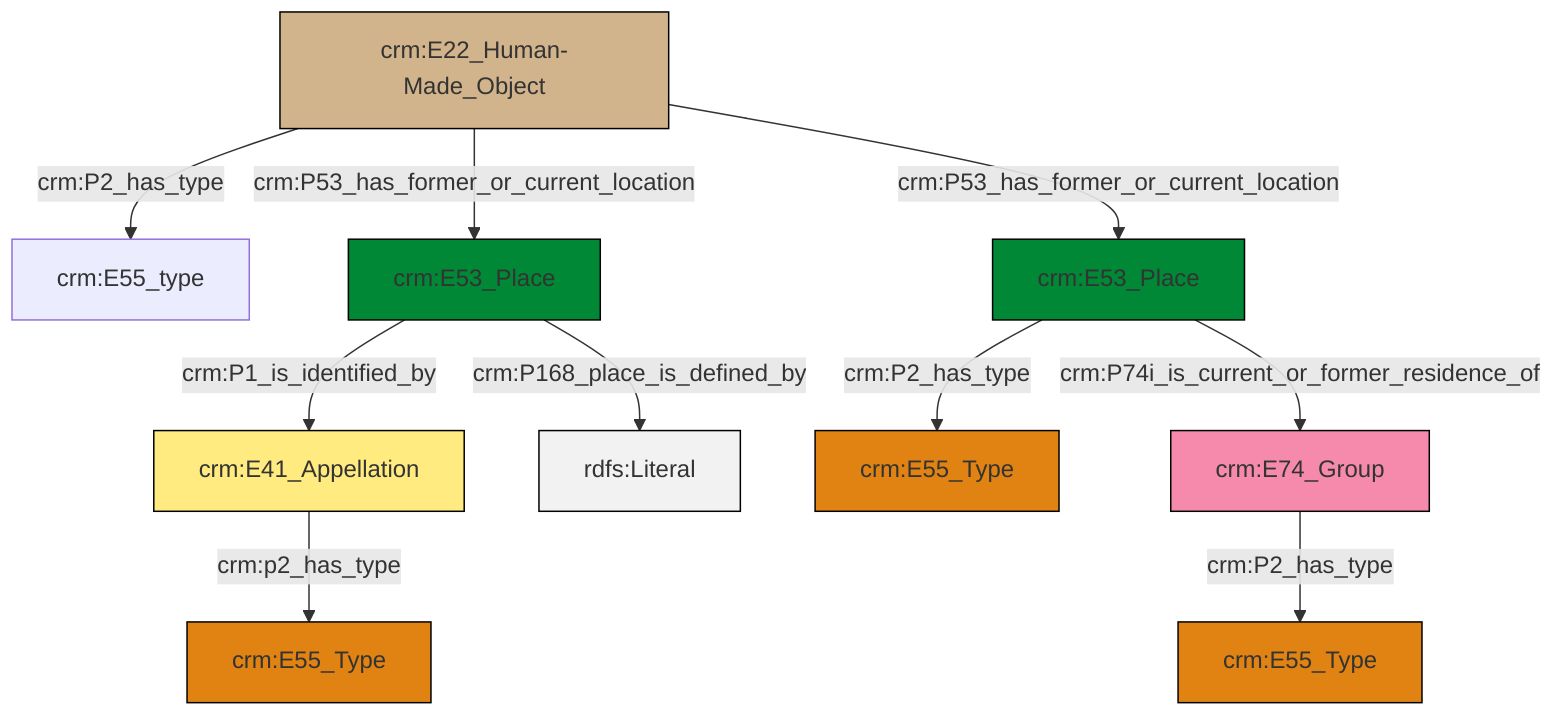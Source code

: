 graph TD
classDef Literal fill:#f2f2f2,stroke:#000000;
classDef CRM_Entity fill:#FFFFFF,stroke:#000000;
classDef Temporal_Entity fill:#00C9E6, stroke:#000000;
classDef Type fill:#E18312, stroke:#000000;
classDef Time-Span fill:#2C9C91, stroke:#000000;
classDef Appellation fill:#FFEB7F, stroke:#000000;
classDef Place fill:#008836, stroke:#000000;
classDef Persistent_Item fill:#B266B2, stroke:#000000;
classDef Conceptual_Object fill:#FFD700, stroke:#000000;
classDef Physical_Thing fill:#D2B48C, stroke:#000000;
classDef Actor fill:#f58aad, stroke:#000000;
classDef PC_Classes fill:#4ce600, stroke:#000000;
classDef Multi fill:#cccccc,stroke:#000000;

6["crm:E41_Appellation"]:::Appellation -->|crm:p2_has_type| 0["crm:E55_Type"]:::Type
7["crm:E53_Place"]:::Place -->|crm:P168_place_is_defined_by| 8[rdfs:Literal]:::Literal
9["crm:E53_Place"]:::Place -->|crm:P2_has_type| 10["crm:E55_Type"]:::Type
13["crm:E74_Group"]:::Actor -->|crm:P2_has_type| 4["crm:E55_Type"]:::Type
7["crm:E53_Place"]:::Place -->|crm:P1_is_identified_by| 6["crm:E41_Appellation"]:::Appellation
17["crm:E22_Human-Made_Object"]:::Physical_Thing -->|crm:P53_has_former_or_current_location| 7["crm:E53_Place"]:::Place
17["crm:E22_Human-Made_Object"]:::Physical_Thing -->|crm:P2_has_type| 2["crm:E55_type"]:::Default
17["crm:E22_Human-Made_Object"]:::Physical_Thing -->|crm:P53_has_former_or_current_location| 9["crm:E53_Place"]:::Place
9["crm:E53_Place"]:::Place -->|crm:P74i_is_current_or_former_residence_of| 13["crm:E74_Group"]:::Actor